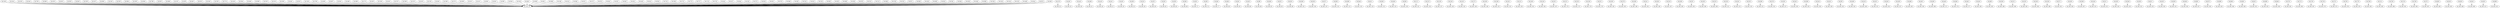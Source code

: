 digraph cleaned_cfg_deflat {
    "0x119d" -> "loc_key_29";
    "0x13ea" -> "loc_key_29";
    "0x1e7d" -> "loc_key_32";
    "0x1e91" -> "loc_key_35";
    "0x1420" -> "loc_key_29";
    "0x1a4a" -> "loc_key_29";
    "0x1ea5" -> "loc_key_38";
    "0x1eb9" -> "loc_key_41";
    "0x178e" -> "loc_key_29";
    "0x1ecd" -> "loc_key_44";
    "0x1b6e" -> "loc_key_29";
    "0x1ee1" -> "loc_key_47";
    "0x1d24" -> "loc_key_29";
    "0x1ef5" -> "loc_key_50";
    "0x19c5" -> "loc_key_29";
    "0x1f09" -> "loc_key_53";
    "0x1820" -> "loc_key_29";
    "0x19e3" -> "loc_key_29";
    "0x1f1d" -> "loc_key_56";
    "0x1f31" -> "loc_key_59";
    "0x1200" -> "loc_key_29";
    "0x1f45" -> "loc_key_62";
    "0x1f59" -> "loc_key_65";
    "0x13a7" -> "loc_key_29";
    "0x1894" -> "loc_key_29";
    "0x1f6d" -> "loc_key_68";
    "0x1ce8" -> "loc_key_29";
    "0x1f81" -> "loc_key_71";
    "0x1303" -> "loc_key_29";
    "0x1f95" -> "loc_key_74";
    "0x199a" -> "loc_key_29";
    "0x1fa9" -> "loc_key_77";
    "0x1392" -> "loc_key_29";
    "0x1fbd" -> "loc_key_80";
    "0x166a" -> "loc_key_29";
    "0x1fd1" -> "loc_key_83";
    "0x179b" -> "loc_key_29";
    "0x1fe5" -> "loc_key_86";
    "0x1ff9" -> "loc_key_89";
    "0x1b32" -> "loc_key_29";
    "0x200d" -> "loc_key_92";
    "0x19b8" -> "loc_key_29";
    "0x1c92" -> "loc_key_29";
    "0x2021" -> "loc_key_95";
    "0x2035" -> "loc_key_98";
    "0x13ff" -> "loc_key_29";
    "0x1ab1" -> "loc_key_29";
    "0x2049" -> "loc_key_101";
    "0x1614" -> "loc_key_29";
    "0x205d" -> "loc_key_104";
    "0x2071" -> "loc_key_107";
    "0x1440" -> "loc_key_29";
    "0x1293" -> "loc_key_29";
    "0x2085" -> "loc_key_110";
    "0x171a" -> "loc_key_29";
    "0x2099" -> "loc_key_113";
    "0x1cbd" -> "loc_key_29";
    "0x20ad" -> "loc_key_116";
    "0x15ba" -> "loc_key_29";
    "0x20c1" -> "loc_key_119";
    "0x20d5" -> "loc_key_122";
    "0x1abe" -> "loc_key_29";
    "0x20e9" -> "loc_key_125";
    "0x1d06" -> "loc_key_29";
    "0x20fd" -> "loc_key_128";
    "0x1343" -> "loc_key_29";
    "0x2111" -> "loc_key_131";
    "0x13c4" -> "loc_key_29";
    "0x1560" -> "loc_key_29";
    "0x2125" -> "loc_key_134";
    "0x2139" -> "loc_key_137";
    "0x1adc" -> "loc_key_29";
    "0x1b25" -> "loc_key_29";
    "0x214d" -> "loc_key_140";
    "0x2161" -> "loc_key_143";
    "0x11dd" -> "loc_key_29";
    "0x17b9" -> "loc_key_29";
    "0x2175" -> "loc_key_146";
    "0x2189" -> "loc_key_149";
    "0x196f" -> "loc_key_29";
    "0x219d" -> "loc_key_152";
    "0x1b07" -> "loc_key_29";
    "0x21b1" -> "loc_key_155";
    "0x164c" -> "loc_key_29";
    "0x21c5" -> "loc_key_158";
    "0x1a68" -> "loc_key_29";
    "0x21d9" -> "loc_key_161";
    "0x1d98" -> "loc_key_29";
    "0x1c74" -> "loc_key_29";
    "0x21ed" -> "loc_key_164";
    "0x2201" -> "loc_key_167";
    "0x14f3" -> "loc_key_29";
    "0x1246" -> "loc_key_29";
    "0x2215" -> "loc_key_170";
    "0x2229" -> "loc_key_173";
    "0x1e0c" -> "loc_key_29";
    "0x223d" -> "loc_key_176";
    "0x1223" -> "loc_key_29";
    "0x12b6" -> "loc_key_29";
    "0x2251" -> "loc_key_179";
    "0x2265" -> "loc_key_182";
    "0x1525" -> "loc_key_29";
    "0x2279" -> "loc_key_185";
    "0x1e55" -> "loc_key_29";
    "0x1c2b" -> "loc_key_29";
    "0x228d" -> "loc_key_188";
    "0x22a1" -> "loc_key_191";
    "0x1a0e" -> "loc_key_29";
    "0x22b5" -> "loc_key_194";
    "0x15d8" -> "loc_key_29";
    "0x22c9" -> "loc_key_197";
    "0x157e" -> "loc_key_29";
    "0x22dd" -> "loc_key_200";
    "0x1908" -> "loc_key_29";
    "0x22f1" -> "loc_key_203";
    "0x14c1" -> "loc_key_29";
    "0x1a2c" -> "loc_key_29";
    "0x2305" -> "loc_key_206";
    "0x2319" -> "loc_key_209";
    "0x1b8c" -> "loc_key_29";
    "0x1de1" -> "loc_key_29";
    "0x232d" -> "loc_key_212";
    "0x19f0" -> "loc_key_29";
    "0x2341" -> "loc_key_215";
    "0x1944" -> "loc_key_29";
    "0x2355" -> "loc_key_218";
    "0x2369" -> "loc_key_221";
    "0x145d" -> "loc_key_29";
    "0x18b2" -> "loc_key_29";
    "0x237d" -> "loc_key_224";
    "0x2391" -> "loc_key_227";
    "0x18bf" -> "loc_key_29";
    "0x16fc" -> "loc_key_29";
    "0x23a5" -> "loc_key_230";
    "0x23b9" -> "loc_key_233";
    "0x1688" -> "loc_key_29";
    "0x1cdb" -> "loc_key_29";
    "0x23cd" -> "loc_key_236";
    "0x1e2a" -> "loc_key_29";
    "0x23e1" -> "loc_key_239";
    "0x23f5" -> "loc_key_242";
    "0x16de" -> "loc_key_29";
    "0x1621" -> "loc_key_29";
    "0x2409" -> "loc_key_245";
    "0x1472" -> "loc_key_29";
    "0x241d" -> "loc_key_248";
    "0x1d7a" -> "loc_key_29";
    "0x2431" -> "loc_key_251";
    "0x1be2" -> "loc_key_29";
    "0x2445" -> "loc_key_254";
    "0x2459" -> "loc_key_257";
    "0x1d31" -> "loc_key_29";
    "0x246d" -> "loc_key_262";
    "0x2481" -> "loc_key_265";
    "0x1bb7" -> "loc_key_29";
    "0x1d5c" -> "loc_key_29";
    "0x2495" -> "loc_key_268";
    "0x24a9" -> "loc_key_271";
    "0x1a93" -> "loc_key_29";
    "0x1bc4" -> "loc_key_29";
    "0x24bd" -> "loc_key_274";
    "0x24d1" -> "loc_key_277";
    "0x183e" -> "loc_key_29";
    "0x17e4" -> "loc_key_29";
    "0x24e5" -> "loc_key_280";
    "0x1360" -> "loc_key_29";
    "0x24f9" -> "loc_key_283";
    "0x1752" -> "loc_key_29";
    "0x250d" -> "loc_key_286";
    "0x2521" -> "loc_key_289";
    "0x1770" -> "loc_key_29";
    "0x2535" -> "loc_key_292";
    "0x1727" -> "loc_key_29";
    "0x2549" -> "loc_key_295";
    "0x17c6" -> "loc_key_29";
    "0x1745" -> "loc_key_29";
    "0x255d" -> "loc_key_298";
    "0x1afa" -> "loc_key_29";
    "0x2571" -> "loc_key_301";
    "0x2585" -> "loc_key_304";
    "0x1e37" -> "loc_key_29";
    "0x2599" -> "loc_key_307";
    "0x1dee" -> "loc_key_29";
    "0x25ad" -> "loc_key_310";
    "0x1c00" -> "loc_key_29";
    "0x127e" -> "loc_key_29";
    "0x25c1" -> "loc_key_313";
    "0x25d5" -> "loc_key_316";
    "0x1b50" -> "loc_key_29";
    "0x1951" -> "loc_key_29";
    "0x25e9" -> "loc_key_319";
    "0x25fd" -> "loc_key_322";
    "0x137d" -> "loc_key_29";
    "0x2611" -> "loc_key_325";
    "0x1db6" -> "loc_key_29";
    "0x2625" -> "loc_key_328";
    "0x1d4f" -> "loc_key_29";
    "0x2639" -> "loc_key_331";
    "0x12cb" -> "loc_key_29";
    "0x1dc3" -> "loc_key_29";
    "0x264d" -> "loc_key_334";
    "0x1c38" -> "loc_key_29";
    "0x2661" -> "loc_key_337";
    "0x1802" -> "loc_key_29";
    "0x2675" -> "loc_key_340";
    "0x2689" -> "loc_key_343";
    "0x163f" -> "loc_key_29";
    "0x1b99" -> "loc_key_29";
    "0x269d" -> "loc_key_346";
    "0x26b1" -> "loc_key_349";
    "0x15f6" -> "loc_key_29";
    "0x26c5" -> "loc_key_352";
    "0x1876" -> "loc_key_29";
    "0x1510" -> "loc_key_29";
    "0x26d9" -> "loc_key_355";
    "0x11c0" -> "loc_key_29";
    "0x26ed" -> "loc_key_358";
    "0x2701" -> "loc_key_361";
    "0x18dd" -> "loc_key_29";
    "0x125b" -> "loc_key_29";
    "0x2715" -> "loc_key_364";
    "0x1320" -> "loc_key_29";
    "0x2729" -> "loc_key_367";
    "0x197c" -> "loc_key_29";
    "0x273d" -> "loc_key_370";
    "0x2751" -> "loc_key_373";
    "0x16b3" -> "loc_key_29";
    "0x2765" -> "loc_key_376";
    "0x1cb0" -> "loc_key_29";
    "0x2779" -> "loc_key_379";
    "0x1695" -> "loc_key_29";
    "0x16c0" -> "loc_key_29";
    "0x278d" -> "loc_key_382";
    "0x27a1" -> "loc_key_385";
    "0x159c" -> "loc_key_29";
    "0x184b" -> "loc_key_29";
    "0x27b5" -> "loc_key_388";
    "0x27c9" -> "loc_key_391";
    "0x1926" -> "loc_key_29";
    "0x27dd" -> "loc_key_394";
    "0x14de" -> "loc_key_29";
    "0x1869" -> "loc_key_29";
    "0x27f1" -> "loc_key_397";
    "0x154b" -> "loc_key_29";
    "0x2805" -> "loc_key_400";
    "0x2819" -> "loc_key_403";
    "0x1c0d" -> "loc_key_29";
    "0x12ee" -> "loc_key_29";
    "0x282d" -> "loc_key_406";
    "0x2841" -> "loc_key_409";
    "0x1c56" -> "loc_key_29";
    "0x2855" -> "loc_key_412";
    "0x1a86" -> "loc_key_29";
    "0x2869" -> "loc_key_415";
    "0x18ea" -> "loc_key_29";
    "0x287d" -> "loc_key_29";
    "0x1495" -> "loc_key_29";
}
